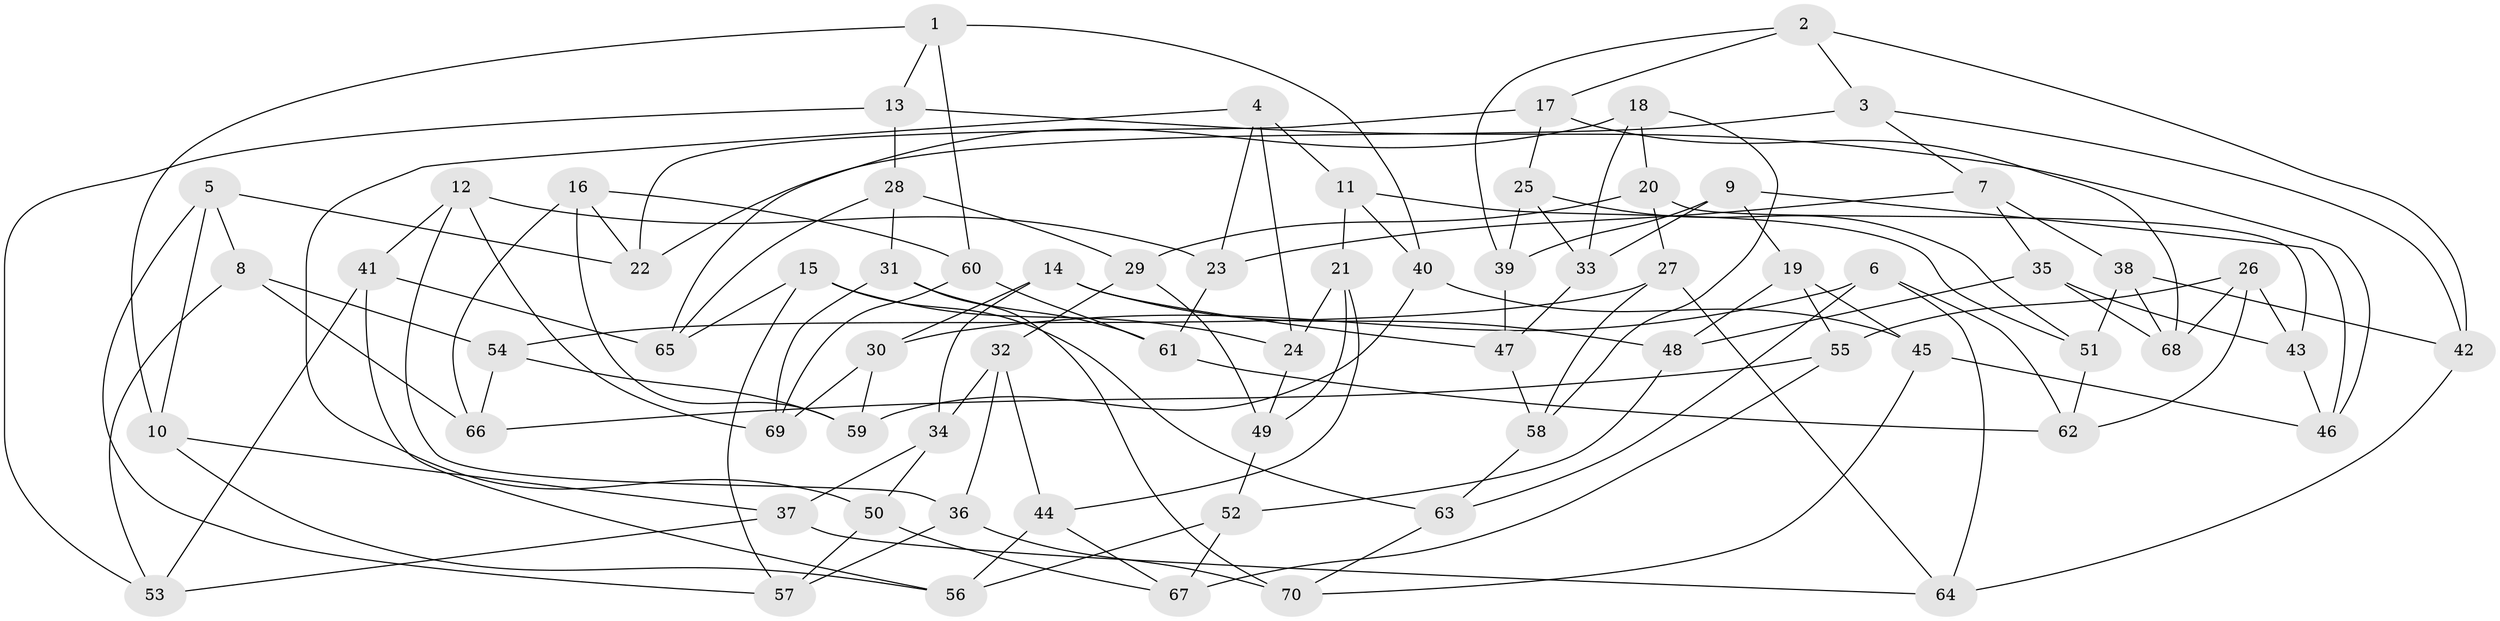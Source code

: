 // Generated by graph-tools (version 1.1) at 2025/27/03/09/25 03:27:01]
// undirected, 70 vertices, 140 edges
graph export_dot {
graph [start="1"]
  node [color=gray90,style=filled];
  1;
  2;
  3;
  4;
  5;
  6;
  7;
  8;
  9;
  10;
  11;
  12;
  13;
  14;
  15;
  16;
  17;
  18;
  19;
  20;
  21;
  22;
  23;
  24;
  25;
  26;
  27;
  28;
  29;
  30;
  31;
  32;
  33;
  34;
  35;
  36;
  37;
  38;
  39;
  40;
  41;
  42;
  43;
  44;
  45;
  46;
  47;
  48;
  49;
  50;
  51;
  52;
  53;
  54;
  55;
  56;
  57;
  58;
  59;
  60;
  61;
  62;
  63;
  64;
  65;
  66;
  67;
  68;
  69;
  70;
  1 -- 60;
  1 -- 13;
  1 -- 10;
  1 -- 40;
  2 -- 3;
  2 -- 42;
  2 -- 17;
  2 -- 39;
  3 -- 22;
  3 -- 42;
  3 -- 7;
  4 -- 11;
  4 -- 23;
  4 -- 50;
  4 -- 24;
  5 -- 22;
  5 -- 57;
  5 -- 10;
  5 -- 8;
  6 -- 30;
  6 -- 63;
  6 -- 62;
  6 -- 64;
  7 -- 23;
  7 -- 35;
  7 -- 38;
  8 -- 66;
  8 -- 53;
  8 -- 54;
  9 -- 46;
  9 -- 39;
  9 -- 33;
  9 -- 19;
  10 -- 37;
  10 -- 56;
  11 -- 51;
  11 -- 40;
  11 -- 21;
  12 -- 36;
  12 -- 69;
  12 -- 41;
  12 -- 23;
  13 -- 28;
  13 -- 46;
  13 -- 53;
  14 -- 30;
  14 -- 48;
  14 -- 34;
  14 -- 47;
  15 -- 63;
  15 -- 65;
  15 -- 57;
  15 -- 24;
  16 -- 66;
  16 -- 60;
  16 -- 22;
  16 -- 59;
  17 -- 22;
  17 -- 68;
  17 -- 25;
  18 -- 20;
  18 -- 65;
  18 -- 33;
  18 -- 58;
  19 -- 45;
  19 -- 48;
  19 -- 55;
  20 -- 43;
  20 -- 29;
  20 -- 27;
  21 -- 44;
  21 -- 49;
  21 -- 24;
  23 -- 61;
  24 -- 49;
  25 -- 39;
  25 -- 51;
  25 -- 33;
  26 -- 43;
  26 -- 55;
  26 -- 68;
  26 -- 62;
  27 -- 54;
  27 -- 58;
  27 -- 64;
  28 -- 31;
  28 -- 29;
  28 -- 65;
  29 -- 32;
  29 -- 49;
  30 -- 69;
  30 -- 59;
  31 -- 69;
  31 -- 70;
  31 -- 61;
  32 -- 34;
  32 -- 36;
  32 -- 44;
  33 -- 47;
  34 -- 50;
  34 -- 37;
  35 -- 48;
  35 -- 43;
  35 -- 68;
  36 -- 57;
  36 -- 70;
  37 -- 64;
  37 -- 53;
  38 -- 42;
  38 -- 68;
  38 -- 51;
  39 -- 47;
  40 -- 59;
  40 -- 45;
  41 -- 56;
  41 -- 65;
  41 -- 53;
  42 -- 64;
  43 -- 46;
  44 -- 56;
  44 -- 67;
  45 -- 46;
  45 -- 70;
  47 -- 58;
  48 -- 52;
  49 -- 52;
  50 -- 57;
  50 -- 67;
  51 -- 62;
  52 -- 56;
  52 -- 67;
  54 -- 59;
  54 -- 66;
  55 -- 67;
  55 -- 66;
  58 -- 63;
  60 -- 69;
  60 -- 61;
  61 -- 62;
  63 -- 70;
}
